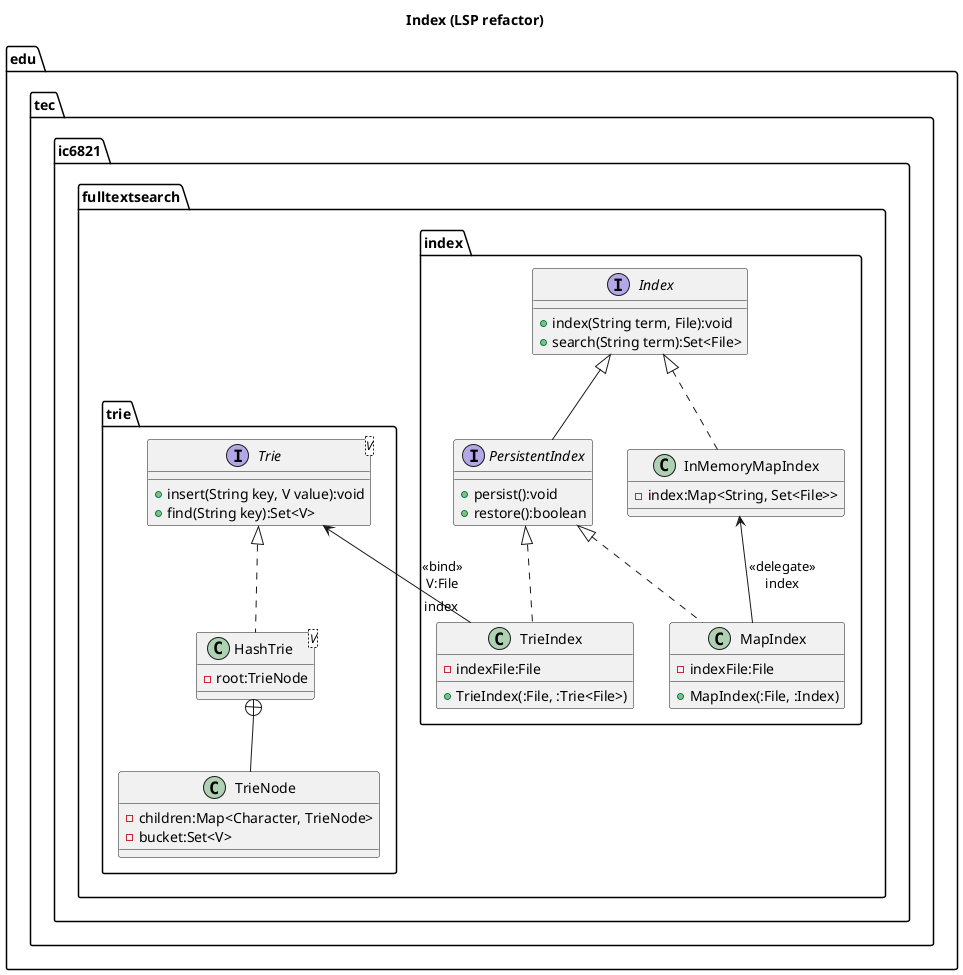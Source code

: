 @startuml

title Index (LSP refactor)

package edu.tec.ic6821.fulltextsearch {

    package index {

        interface Index {
            + index(String term, File):void
            + search(String term):Set<File>
        }

        interface PersistentIndex {
            + persist():void
            + restore():boolean
        }

        class InMemoryMapIndex {
            - index:Map<String, Set<File>>
        }

        class MapIndex {
            - indexFile:File
            + MapIndex(:File, :Index)
        }

        Index <|.. InMemoryMapIndex
        Index <|-- PersistentIndex
        PersistentIndex <|.. MapIndex
        InMemoryMapIndex <-- MapIndex :<<delegate>>\nindex

        PersistentIndex <|.. TrieIndex

        class TrieIndex {
            - indexFile:File
            + TrieIndex(:File, :Trie<File>)
        }
    }

    package trie {


        interface Trie<V> {
            + insert(String key, V value):void
            + find(String key):Set<V>
        }

        class HashTrie<V> {
            - root:TrieNode
        }

        class TrieNode {
            - children:Map<Character, TrieNode>
            - bucket:Set<V>
        }

        Trie<|..HashTrie
        HashTrie+--TrieNode
        TrieIndex "index" -up-> Trie :<<bind>>\nV:File
    }
}

@enduml